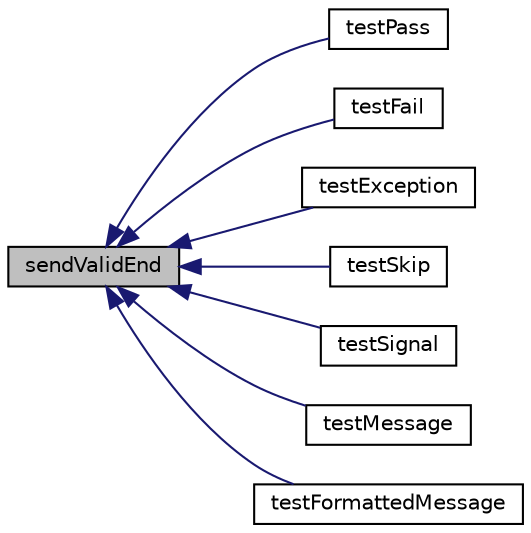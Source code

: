 digraph "sendValidEnd"
{
  edge [fontname="Helvetica",fontsize="10",labelfontname="Helvetica",labelfontsize="10"];
  node [fontname="Helvetica",fontsize="10",shape=record];
  rankdir="LR";
  Node1 [label="sendValidEnd",height=0.2,width=0.4,color="black", fillcolor="grey75", style="filled" fontcolor="black"];
  Node1 -> Node2 [dir="back",color="midnightblue",fontsize="10",style="solid",fontname="Helvetica"];
  Node2 [label="testPass",height=0.2,width=0.4,color="black", fillcolor="white", style="filled",URL="$class_test_of_xml_results_parsing.html#a822ccbbc05f2002a274cccd5c462ccb5"];
  Node1 -> Node3 [dir="back",color="midnightblue",fontsize="10",style="solid",fontname="Helvetica"];
  Node3 [label="testFail",height=0.2,width=0.4,color="black", fillcolor="white", style="filled",URL="$class_test_of_xml_results_parsing.html#a5646821af3c3d8899e68016b97ecca60"];
  Node1 -> Node4 [dir="back",color="midnightblue",fontsize="10",style="solid",fontname="Helvetica"];
  Node4 [label="testException",height=0.2,width=0.4,color="black", fillcolor="white", style="filled",URL="$class_test_of_xml_results_parsing.html#a4ae4fb14577c6ec366041bab6ffb43dd"];
  Node1 -> Node5 [dir="back",color="midnightblue",fontsize="10",style="solid",fontname="Helvetica"];
  Node5 [label="testSkip",height=0.2,width=0.4,color="black", fillcolor="white", style="filled",URL="$class_test_of_xml_results_parsing.html#a6247dfe100beef76b9fd6371d844fbb3"];
  Node1 -> Node6 [dir="back",color="midnightblue",fontsize="10",style="solid",fontname="Helvetica"];
  Node6 [label="testSignal",height=0.2,width=0.4,color="black", fillcolor="white", style="filled",URL="$class_test_of_xml_results_parsing.html#ae193da5778935d7780d37cb1aa0ebfa5"];
  Node1 -> Node7 [dir="back",color="midnightblue",fontsize="10",style="solid",fontname="Helvetica"];
  Node7 [label="testMessage",height=0.2,width=0.4,color="black", fillcolor="white", style="filled",URL="$class_test_of_xml_results_parsing.html#a74d351f84b9c8237326110854a6b6163"];
  Node1 -> Node8 [dir="back",color="midnightblue",fontsize="10",style="solid",fontname="Helvetica"];
  Node8 [label="testFormattedMessage",height=0.2,width=0.4,color="black", fillcolor="white", style="filled",URL="$class_test_of_xml_results_parsing.html#acd51a46754effbd14c2a26556c7575bc"];
}

